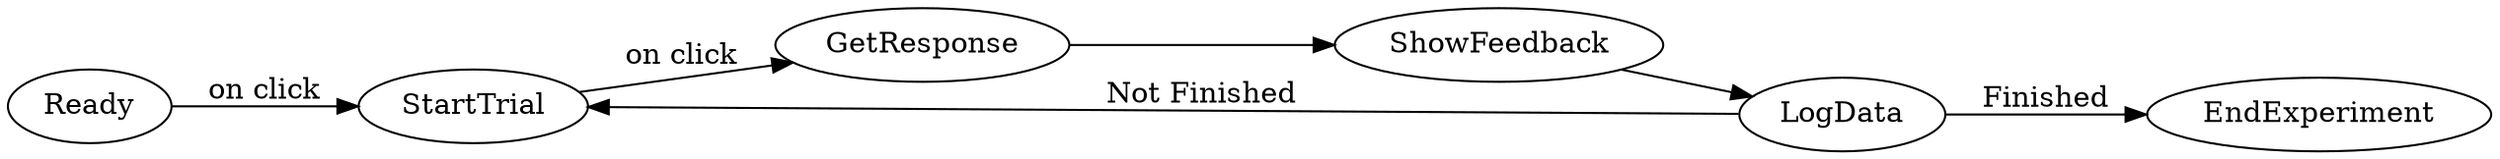 digraph G {
        rankdir=LR;
        Ready -> StartTrial [label="on click"];
        StartTrial -> GetResponse [label="on click"];
        GetResponse -> ShowFeedback;
        ShowFeedback -> LogData;
        LogData -> EndExperiment [label="Finished"];
        LogData -> StartTrial [label="Not Finished"];
}
